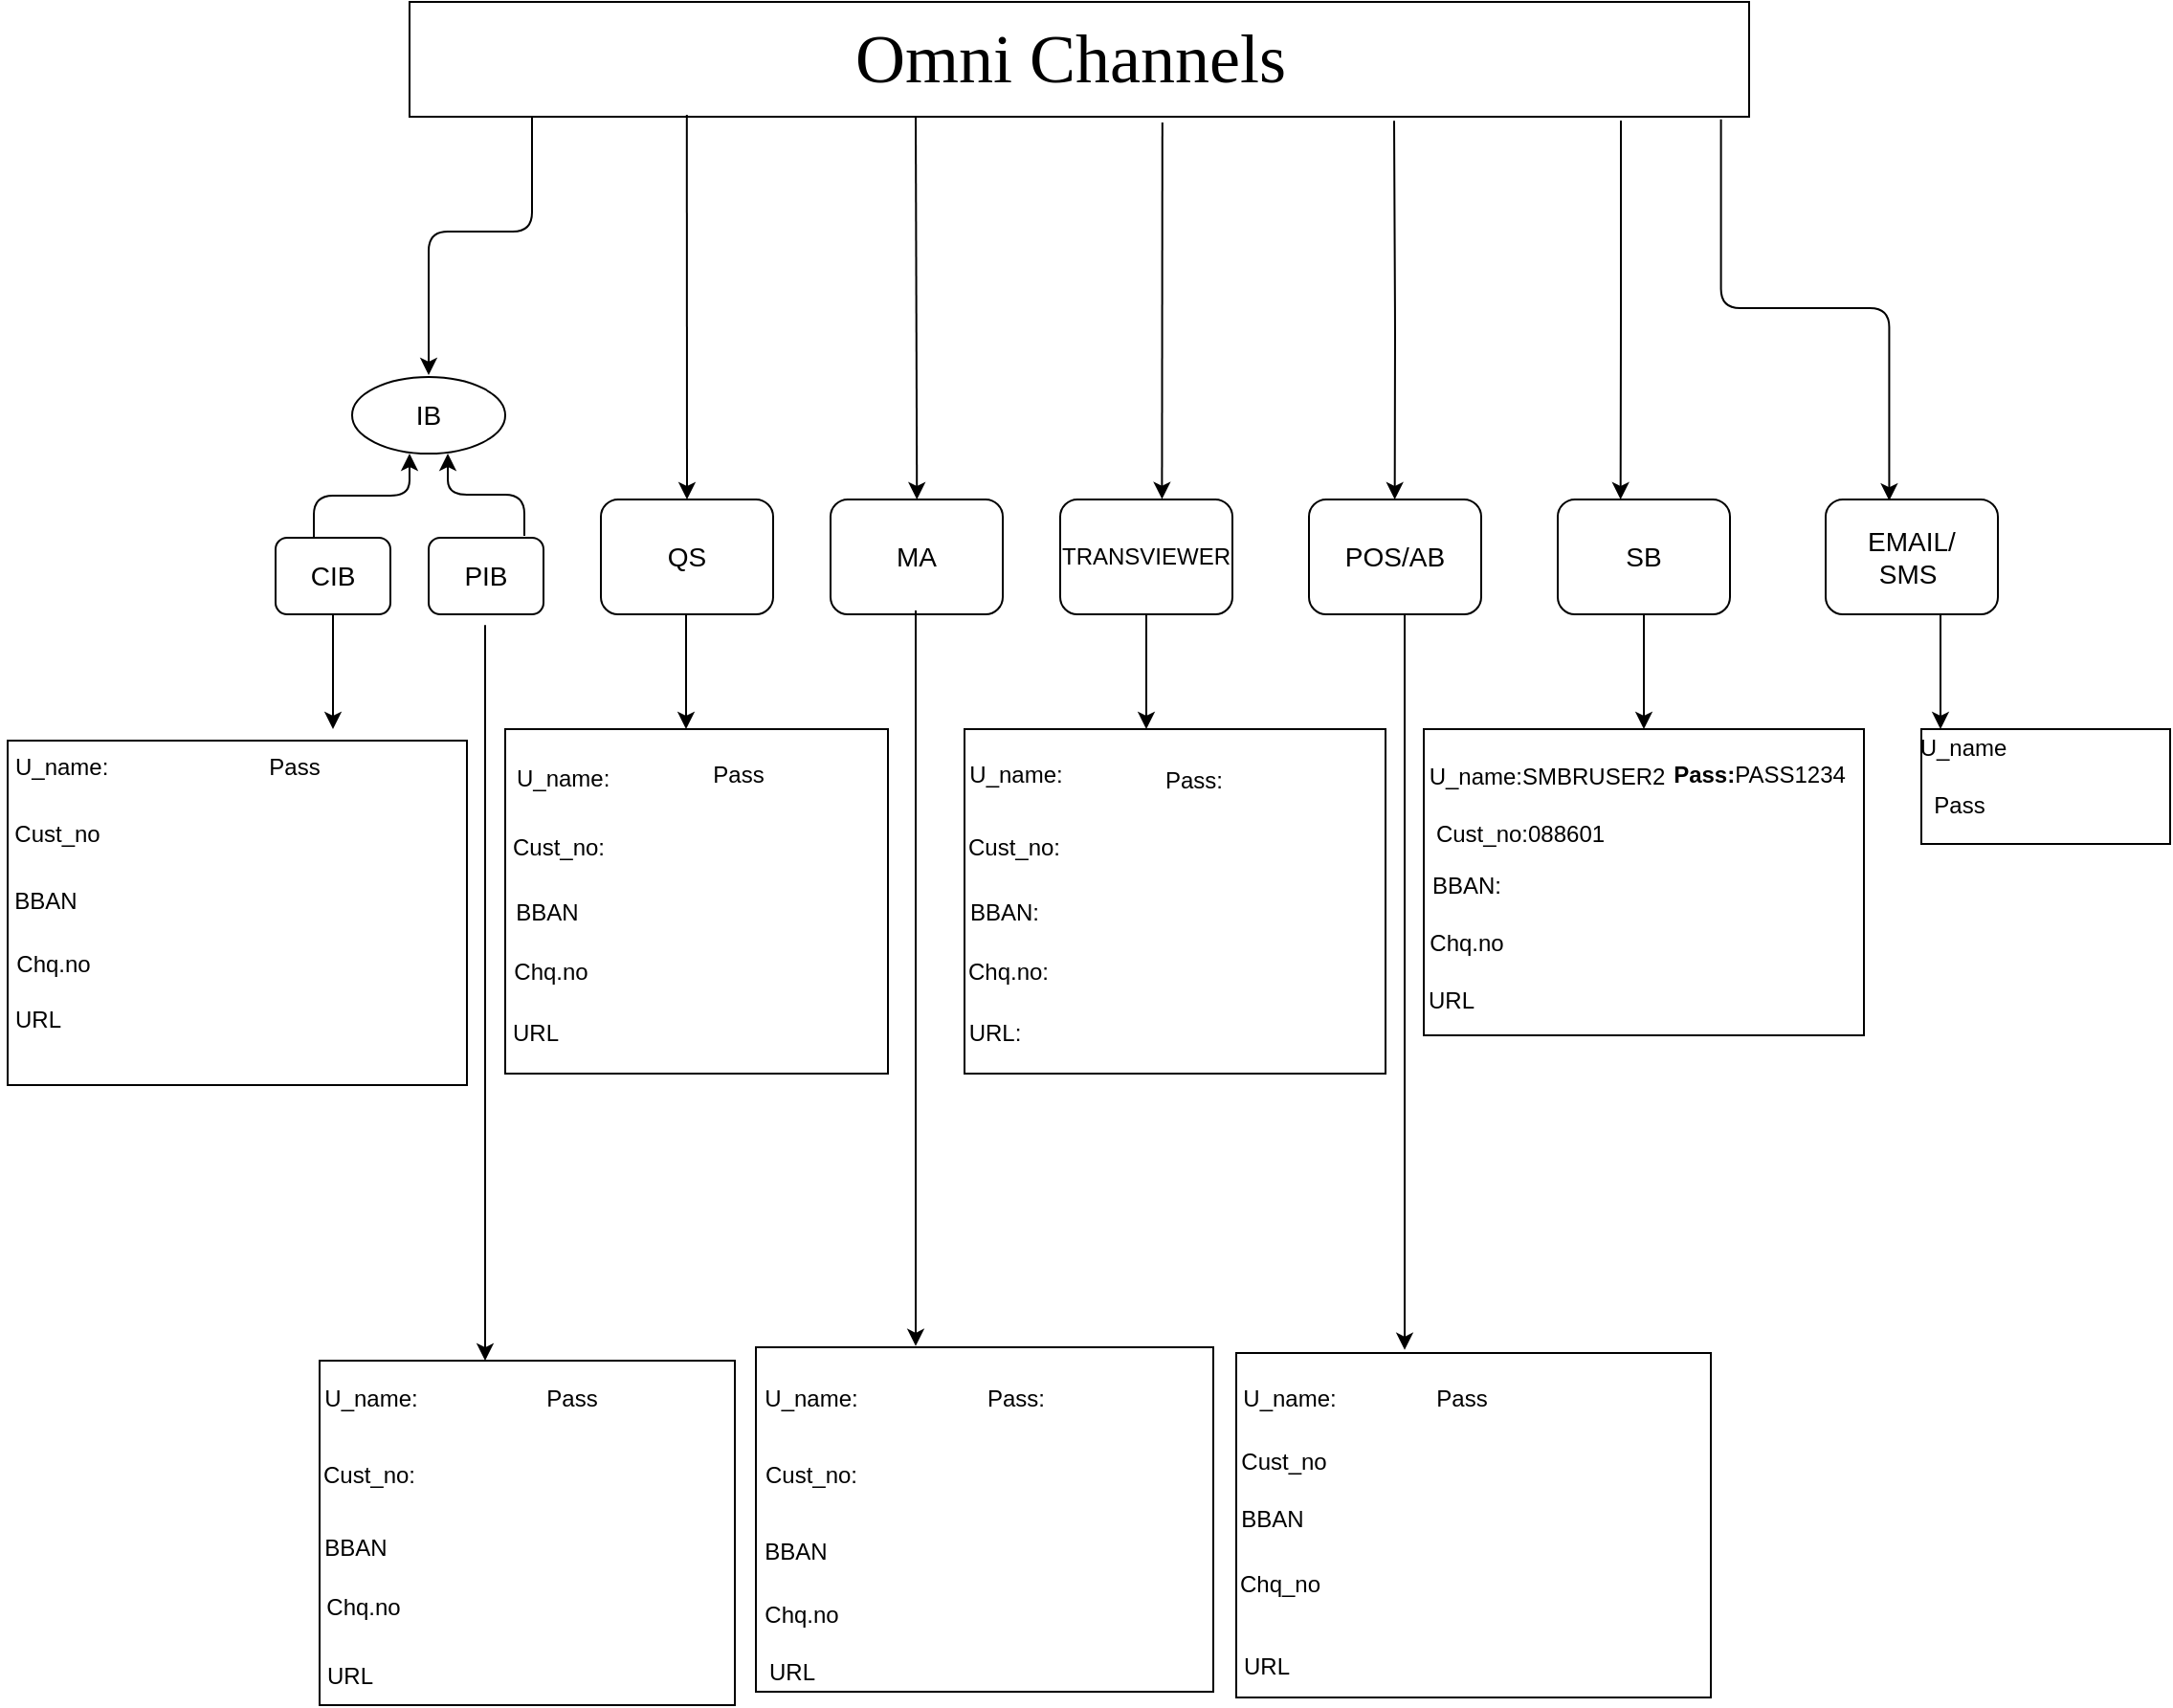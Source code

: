 <mxfile version="13.7.5" type="github">
  <diagram id="3zB3vqKJ1BA_8LtpK7zn" name="Page-1">
    <mxGraphModel dx="1888" dy="588" grid="1" gridSize="10" guides="1" tooltips="1" connect="1" arrows="1" fold="1" page="1" pageScale="1" pageWidth="850" pageHeight="1100" math="0" shadow="0">
      <root>
        <mxCell id="0" />
        <mxCell id="1" parent="0" />
        <mxCell id="Tkb9A3E0t6XMicSsRPGi-29" value="" style="edgeStyle=elbowEdgeStyle;elbow=vertical;endArrow=classic;html=1;entryX=0.369;entryY=0.01;entryDx=0;entryDy=0;entryPerimeter=0;exitX=0.979;exitY=1.023;exitDx=0;exitDy=0;exitPerimeter=0;" edge="1" parent="1" source="Tkb9A3E0t6XMicSsRPGi-15" target="Tkb9A3E0t6XMicSsRPGi-40">
          <mxGeometry width="50" height="50" relative="1" as="geometry">
            <mxPoint x="730" y="110" as="sourcePoint" />
            <mxPoint x="770" y="240" as="targetPoint" />
            <Array as="points">
              <mxPoint x="750" y="200" />
              <mxPoint x="740" y="160" />
            </Array>
          </mxGeometry>
        </mxCell>
        <mxCell id="Tkb9A3E0t6XMicSsRPGi-15" value="&lt;font style=&quot;font-size: 36px&quot; face=&quot;Times New Roman&quot;&gt;Omni Channels&amp;nbsp;&lt;/font&gt;" style="rounded=0;whiteSpace=wrap;html=1;" vertex="1" parent="1">
          <mxGeometry x="40" y="40" width="700" height="60" as="geometry" />
        </mxCell>
        <mxCell id="Tkb9A3E0t6XMicSsRPGi-21" value="" style="endArrow=classic;html=1;entryX=0.5;entryY=0;entryDx=0;entryDy=0;exitX=0.207;exitY=0.983;exitDx=0;exitDy=0;exitPerimeter=0;" edge="1" parent="1" source="Tkb9A3E0t6XMicSsRPGi-15" target="Tkb9A3E0t6XMicSsRPGi-43">
          <mxGeometry width="50" height="50" relative="1" as="geometry">
            <mxPoint x="320" y="102" as="sourcePoint" />
            <mxPoint x="318" y="280" as="targetPoint" />
          </mxGeometry>
        </mxCell>
        <mxCell id="Tkb9A3E0t6XMicSsRPGi-22" value="" style="endArrow=classic;html=1;exitX=0.434;exitY=1;exitDx=0;exitDy=0;exitPerimeter=0;entryX=0.5;entryY=0;entryDx=0;entryDy=0;" edge="1" parent="1">
          <mxGeometry width="50" height="50" relative="1" as="geometry">
            <mxPoint x="304.5" y="100" as="sourcePoint" />
            <mxPoint x="305.14" y="300" as="targetPoint" />
          </mxGeometry>
        </mxCell>
        <mxCell id="Tkb9A3E0t6XMicSsRPGi-23" value="" style="endArrow=classic;html=1;entryX=0.591;entryY=-0.003;entryDx=0;entryDy=0;entryPerimeter=0;exitX=0.562;exitY=1.05;exitDx=0;exitDy=0;exitPerimeter=0;" edge="1" parent="1" source="Tkb9A3E0t6XMicSsRPGi-15" target="Tkb9A3E0t6XMicSsRPGi-41">
          <mxGeometry width="50" height="50" relative="1" as="geometry">
            <mxPoint x="561" y="103" as="sourcePoint" />
            <mxPoint x="557" y="300" as="targetPoint" />
          </mxGeometry>
        </mxCell>
        <mxCell id="Tkb9A3E0t6XMicSsRPGi-24" value="" style="edgeStyle=elbowEdgeStyle;elbow=vertical;endArrow=classic;html=1;" edge="1" parent="1">
          <mxGeometry width="50" height="50" relative="1" as="geometry">
            <mxPoint x="104" y="100" as="sourcePoint" />
            <mxPoint x="50" y="235" as="targetPoint" />
            <Array as="points">
              <mxPoint x="85" y="160" />
            </Array>
          </mxGeometry>
        </mxCell>
        <mxCell id="Tkb9A3E0t6XMicSsRPGi-28" value="" style="endArrow=classic;html=1;entryX=0.687;entryY=-0.003;entryDx=0;entryDy=0;entryPerimeter=0;" edge="1" parent="1">
          <mxGeometry width="50" height="50" relative="1" as="geometry">
            <mxPoint x="673" y="102" as="sourcePoint" />
            <mxPoint x="672.83" y="300.0" as="targetPoint" />
            <Array as="points">
              <mxPoint x="673" y="210.18" />
            </Array>
          </mxGeometry>
        </mxCell>
        <mxCell id="Tkb9A3E0t6XMicSsRPGi-32" value="&lt;font style=&quot;font-size: 14px&quot;&gt;IB&lt;/font&gt;" style="ellipse;whiteSpace=wrap;html=1;" vertex="1" parent="1">
          <mxGeometry x="10" y="236" width="80" height="40" as="geometry" />
        </mxCell>
        <mxCell id="Tkb9A3E0t6XMicSsRPGi-34" value="" style="edgeStyle=elbowEdgeStyle;elbow=vertical;endArrow=classic;html=1;" edge="1" parent="1">
          <mxGeometry width="50" height="50" relative="1" as="geometry">
            <mxPoint x="-10" y="320" as="sourcePoint" />
            <mxPoint x="40" y="276" as="targetPoint" />
          </mxGeometry>
        </mxCell>
        <mxCell id="Tkb9A3E0t6XMicSsRPGi-35" value="" style="edgeStyle=elbowEdgeStyle;elbow=vertical;endArrow=classic;html=1;" edge="1" parent="1">
          <mxGeometry width="50" height="50" relative="1" as="geometry">
            <mxPoint x="100" y="319" as="sourcePoint" />
            <mxPoint x="60" y="276" as="targetPoint" />
          </mxGeometry>
        </mxCell>
        <mxCell id="Tkb9A3E0t6XMicSsRPGi-36" value="&lt;font style=&quot;font-size: 14px&quot;&gt;CIB&lt;/font&gt;" style="rounded=1;whiteSpace=wrap;html=1;" vertex="1" parent="1">
          <mxGeometry x="-30" y="320" width="60" height="40" as="geometry" />
        </mxCell>
        <mxCell id="Tkb9A3E0t6XMicSsRPGi-37" value="&lt;font style=&quot;font-size: 14px&quot;&gt;PIB&lt;/font&gt;" style="rounded=1;whiteSpace=wrap;html=1;" vertex="1" parent="1">
          <mxGeometry x="50" y="320" width="60" height="40" as="geometry" />
        </mxCell>
        <mxCell id="Tkb9A3E0t6XMicSsRPGi-39" value="&lt;font style=&quot;font-size: 14px&quot;&gt;SB&lt;/font&gt;" style="rounded=1;whiteSpace=wrap;html=1;" vertex="1" parent="1">
          <mxGeometry x="640" y="300" width="90" height="60" as="geometry" />
        </mxCell>
        <mxCell id="Tkb9A3E0t6XMicSsRPGi-40" value="&lt;font style=&quot;font-size: 14px&quot;&gt;EMAIL/&lt;br&gt;SMS&amp;nbsp;&lt;/font&gt;" style="rounded=1;whiteSpace=wrap;html=1;" vertex="1" parent="1">
          <mxGeometry x="780" y="300" width="90" height="60" as="geometry" />
        </mxCell>
        <mxCell id="Tkb9A3E0t6XMicSsRPGi-41" value="&lt;font style=&quot;font-size: 12px&quot;&gt;TRANSVIEWER&lt;/font&gt;" style="rounded=1;whiteSpace=wrap;html=1;" vertex="1" parent="1">
          <mxGeometry x="380" y="300" width="90" height="60" as="geometry" />
        </mxCell>
        <mxCell id="Tkb9A3E0t6XMicSsRPGi-42" value="&lt;font style=&quot;font-size: 14px&quot;&gt;MA&lt;/font&gt;" style="rounded=1;whiteSpace=wrap;html=1;" vertex="1" parent="1">
          <mxGeometry x="260" y="300" width="90" height="60" as="geometry" />
        </mxCell>
        <mxCell id="Tkb9A3E0t6XMicSsRPGi-43" value="&lt;font style=&quot;font-size: 14px&quot;&gt;QS&lt;/font&gt;" style="rounded=1;whiteSpace=wrap;html=1;" vertex="1" parent="1">
          <mxGeometry x="140" y="300" width="90" height="60" as="geometry" />
        </mxCell>
        <mxCell id="Tkb9A3E0t6XMicSsRPGi-47" value="&lt;font style=&quot;font-size: 14px&quot;&gt;POS/AB&lt;/font&gt;" style="rounded=1;whiteSpace=wrap;html=1;" vertex="1" parent="1">
          <mxGeometry x="510" y="300" width="90" height="60" as="geometry" />
        </mxCell>
        <mxCell id="Tkb9A3E0t6XMicSsRPGi-48" value="" style="endArrow=classic;html=1;entryX=0.687;entryY=-0.003;entryDx=0;entryDy=0;entryPerimeter=0;" edge="1" parent="1">
          <mxGeometry width="50" height="50" relative="1" as="geometry">
            <mxPoint x="554.5" y="102.18" as="sourcePoint" />
            <mxPoint x="554.83" y="300.0" as="targetPoint" />
            <Array as="points">
              <mxPoint x="555" y="210.18" />
            </Array>
          </mxGeometry>
        </mxCell>
        <mxCell id="Tkb9A3E0t6XMicSsRPGi-49" value="" style="endArrow=classic;html=1;exitX=0.5;exitY=1;exitDx=0;exitDy=0;" edge="1" parent="1" source="Tkb9A3E0t6XMicSsRPGi-39">
          <mxGeometry width="50" height="50" relative="1" as="geometry">
            <mxPoint x="690" y="370" as="sourcePoint" />
            <mxPoint x="685" y="420" as="targetPoint" />
          </mxGeometry>
        </mxCell>
        <mxCell id="Tkb9A3E0t6XMicSsRPGi-51" value="" style="rounded=0;whiteSpace=wrap;html=1;align=left;" vertex="1" parent="1">
          <mxGeometry x="570" y="420" width="230" height="160" as="geometry" />
        </mxCell>
        <mxCell id="Tkb9A3E0t6XMicSsRPGi-53" value="U_name:SMBRUSER2" style="text;html=1;align=center;verticalAlign=middle;resizable=0;points=[];autosize=1;" vertex="1" parent="1">
          <mxGeometry x="564" y="435" width="140" height="20" as="geometry" />
        </mxCell>
        <mxCell id="Tkb9A3E0t6XMicSsRPGi-55" value="Cust_no:088601" style="text;html=1;align=center;verticalAlign=middle;resizable=0;points=[];autosize=1;" vertex="1" parent="1">
          <mxGeometry x="570" y="465" width="100" height="20" as="geometry" />
        </mxCell>
        <mxCell id="Tkb9A3E0t6XMicSsRPGi-56" value="Pass:&lt;span style=&quot;font-weight: normal&quot;&gt;PASS1234&lt;/span&gt;" style="text;html=1;align=center;verticalAlign=middle;resizable=0;points=[];autosize=1;fontStyle=1" vertex="1" parent="1">
          <mxGeometry x="690" y="434" width="110" height="20" as="geometry" />
        </mxCell>
        <mxCell id="Tkb9A3E0t6XMicSsRPGi-58" value="Chq.no" style="text;html=1;align=center;verticalAlign=middle;resizable=0;points=[];autosize=1;" vertex="1" parent="1">
          <mxGeometry x="567" y="522" width="50" height="20" as="geometry" />
        </mxCell>
        <mxCell id="Tkb9A3E0t6XMicSsRPGi-59" value="BBAN:" style="text;html=1;align=center;verticalAlign=middle;resizable=0;points=[];autosize=1;" vertex="1" parent="1">
          <mxGeometry x="567" y="492" width="50" height="20" as="geometry" />
        </mxCell>
        <mxCell id="Tkb9A3E0t6XMicSsRPGi-61" value="URL" style="text;html=1;align=center;verticalAlign=middle;resizable=0;points=[];autosize=1;" vertex="1" parent="1">
          <mxGeometry x="564" y="552" width="40" height="20" as="geometry" />
        </mxCell>
        <mxCell id="Tkb9A3E0t6XMicSsRPGi-63" value="" style="endArrow=classic;html=1;" edge="1" parent="1">
          <mxGeometry width="50" height="50" relative="1" as="geometry">
            <mxPoint x="560" y="360" as="sourcePoint" />
            <mxPoint x="560" y="744.4" as="targetPoint" />
          </mxGeometry>
        </mxCell>
        <mxCell id="Tkb9A3E0t6XMicSsRPGi-64" value="" style="rounded=0;whiteSpace=wrap;html=1;align=left;" vertex="1" parent="1">
          <mxGeometry x="472" y="746" width="248" height="180" as="geometry" />
        </mxCell>
        <mxCell id="Tkb9A3E0t6XMicSsRPGi-65" value="" style="endArrow=classic;html=1;exitX=0.5;exitY=1;exitDx=0;exitDy=0;" edge="1" parent="1">
          <mxGeometry width="50" height="50" relative="1" as="geometry">
            <mxPoint x="425" y="360" as="sourcePoint" />
            <mxPoint x="425" y="420" as="targetPoint" />
          </mxGeometry>
        </mxCell>
        <mxCell id="Tkb9A3E0t6XMicSsRPGi-66" value="" style="rounded=0;whiteSpace=wrap;html=1;align=left;" vertex="1" parent="1">
          <mxGeometry x="330" y="420" width="220" height="180" as="geometry" />
        </mxCell>
        <mxCell id="Tkb9A3E0t6XMicSsRPGi-67" value="" style="endArrow=classic;html=1;" edge="1" parent="1">
          <mxGeometry width="50" height="50" relative="1" as="geometry">
            <mxPoint x="304.5" y="358" as="sourcePoint" />
            <mxPoint x="304.5" y="742.4" as="targetPoint" />
          </mxGeometry>
        </mxCell>
        <mxCell id="Tkb9A3E0t6XMicSsRPGi-68" value="" style="rounded=0;whiteSpace=wrap;html=1;align=left;" vertex="1" parent="1">
          <mxGeometry x="221" y="743" width="239" height="180" as="geometry" />
        </mxCell>
        <mxCell id="Tkb9A3E0t6XMicSsRPGi-69" value="" style="endArrow=classic;html=1;exitX=0.5;exitY=1;exitDx=0;exitDy=0;" edge="1" parent="1">
          <mxGeometry width="50" height="50" relative="1" as="geometry">
            <mxPoint x="184.5" y="360" as="sourcePoint" />
            <mxPoint x="184.5" y="420" as="targetPoint" />
          </mxGeometry>
        </mxCell>
        <mxCell id="Tkb9A3E0t6XMicSsRPGi-70" value="&lt;span style=&quot;color: rgba(0 , 0 , 0 , 0) ; font-family: monospace ; font-size: 0px&quot;&gt;%3CmxGraphModel%3E%3Croot%3E%3CmxCell%20id%3D%220%22%2F%3E%3CmxCell%20id%3D%221%22%20parent%3D%220%22%2F%3E%3CmxCell%20id%3D%222%22%20value%3D%22Cust_no%3A%22%20style%3D%22text%3Bhtml%3D1%3BstrokeColor%3Dnone%3BfillColor%3Dnone%3Balign%3Dcenter%3BverticalAlign%3Dmiddle%3BwhiteSpace%3Dwrap%3Brounded%3D0%3B%22%20vertex%3D%221%22%20parent%3D%221%22%3E%3CmxGeometry%20x%3D%22336%22%20y%3D%22472%22%20width%3D%2240%22%20height%3D%2220%22%20as%3D%22geometry%22%2F%3E%3C%2FmxCell%3E%3C%2Froot%3E%3C%2FmxGraphModel%3E&lt;/span&gt;&lt;span style=&quot;color: rgba(0 , 0 , 0 , 0) ; font-family: monospace ; font-size: 0px&quot;&gt;%3CmxGraphModel%3E%3Croot%3E%3CmxCell%20id%3D%220%22%2F%3E%3CmxCell%20id%3D%221%22%20parent%3D%220%22%2F%3E%3CmxCell%20id%3D%222%22%20value%3D%22Cust_no%3A%22%20style%3D%22text%3Bhtml%3D1%3BstrokeColor%3Dnone%3BfillColor%3Dnone%3Balign%3Dcenter%3BverticalAlign%3Dmiddle%3BwhiteSpace%3Dwrap%3Brounded%3D0%3B%22%20vertex%3D%221%22%20parent%3D%221%22%3E%3CmxGeometry%20x%3D%22336%22%20y%3D%22472%22%20width%3D%2240%22%20height%3D%2220%22%20as%3D%22geometry%22%2F%3E%3C%2FmxCell%3E%3C%2Froot%3E%3C%2FmxGraphModel%3E&lt;/span&gt;" style="rounded=0;whiteSpace=wrap;html=1;align=left;" vertex="1" parent="1">
          <mxGeometry x="90" y="420" width="200" height="180" as="geometry" />
        </mxCell>
        <mxCell id="Tkb9A3E0t6XMicSsRPGi-71" value="" style="endArrow=classic;html=1;" edge="1" parent="1">
          <mxGeometry width="50" height="50" relative="1" as="geometry">
            <mxPoint x="79.5" y="365.6" as="sourcePoint" />
            <mxPoint x="79.5" y="750.0" as="targetPoint" />
          </mxGeometry>
        </mxCell>
        <mxCell id="Tkb9A3E0t6XMicSsRPGi-72" value="" style="rounded=0;whiteSpace=wrap;html=1;align=left;" vertex="1" parent="1">
          <mxGeometry x="-7" y="750" width="217" height="180" as="geometry" />
        </mxCell>
        <mxCell id="Tkb9A3E0t6XMicSsRPGi-73" value="" style="endArrow=classic;html=1;exitX=0.5;exitY=1;exitDx=0;exitDy=0;" edge="1" parent="1">
          <mxGeometry width="50" height="50" relative="1" as="geometry">
            <mxPoint y="360" as="sourcePoint" />
            <mxPoint y="420" as="targetPoint" />
          </mxGeometry>
        </mxCell>
        <mxCell id="Tkb9A3E0t6XMicSsRPGi-74" value="" style="rounded=0;whiteSpace=wrap;html=1;align=left;" vertex="1" parent="1">
          <mxGeometry x="-170" y="426" width="240" height="180" as="geometry" />
        </mxCell>
        <mxCell id="Tkb9A3E0t6XMicSsRPGi-75" value="" style="endArrow=classic;html=1;exitX=0.5;exitY=1;exitDx=0;exitDy=0;" edge="1" parent="1">
          <mxGeometry width="50" height="50" relative="1" as="geometry">
            <mxPoint x="840" y="360" as="sourcePoint" />
            <mxPoint x="840" y="420" as="targetPoint" />
          </mxGeometry>
        </mxCell>
        <mxCell id="Tkb9A3E0t6XMicSsRPGi-76" value="" style="rounded=0;whiteSpace=wrap;html=1;align=left;" vertex="1" parent="1">
          <mxGeometry x="830" y="420" width="130" height="60" as="geometry" />
        </mxCell>
        <mxCell id="Tkb9A3E0t6XMicSsRPGi-79" value="U_name:" style="text;html=1;strokeColor=none;fillColor=none;align=center;verticalAlign=middle;whiteSpace=wrap;rounded=0;" vertex="1" parent="1">
          <mxGeometry x="337" y="434" width="40" height="20" as="geometry" />
        </mxCell>
        <mxCell id="Tkb9A3E0t6XMicSsRPGi-80" value="Cust_no:" style="text;html=1;strokeColor=none;fillColor=none;align=center;verticalAlign=middle;whiteSpace=wrap;rounded=0;" vertex="1" parent="1">
          <mxGeometry x="336" y="472" width="40" height="20" as="geometry" />
        </mxCell>
        <mxCell id="Tkb9A3E0t6XMicSsRPGi-81" value="BBAN:" style="text;html=1;strokeColor=none;fillColor=none;align=center;verticalAlign=middle;whiteSpace=wrap;rounded=0;" vertex="1" parent="1">
          <mxGeometry x="331" y="506" width="40" height="20" as="geometry" />
        </mxCell>
        <mxCell id="Tkb9A3E0t6XMicSsRPGi-82" value="Chq.no:" style="text;html=1;strokeColor=none;fillColor=none;align=center;verticalAlign=middle;whiteSpace=wrap;rounded=0;" vertex="1" parent="1">
          <mxGeometry x="333" y="537" width="40" height="20" as="geometry" />
        </mxCell>
        <mxCell id="Tkb9A3E0t6XMicSsRPGi-83" value="Pass:" style="text;html=1;strokeColor=none;fillColor=none;align=center;verticalAlign=middle;whiteSpace=wrap;rounded=0;" vertex="1" parent="1">
          <mxGeometry x="430" y="437" width="40" height="20" as="geometry" />
        </mxCell>
        <mxCell id="Tkb9A3E0t6XMicSsRPGi-84" value="URL:" style="text;html=1;strokeColor=none;fillColor=none;align=center;verticalAlign=middle;whiteSpace=wrap;rounded=0;" vertex="1" parent="1">
          <mxGeometry x="326" y="569" width="40" height="20" as="geometry" />
        </mxCell>
        <mxCell id="Tkb9A3E0t6XMicSsRPGi-86" value="U_name:&amp;nbsp;" style="text;html=1;strokeColor=none;fillColor=none;align=center;verticalAlign=middle;whiteSpace=wrap;rounded=0;" vertex="1" parent="1">
          <mxGeometry x="102" y="436" width="40" height="20" as="geometry" />
        </mxCell>
        <mxCell id="Tkb9A3E0t6XMicSsRPGi-87" value="Cust_no:" style="text;html=1;strokeColor=none;fillColor=none;align=center;verticalAlign=middle;whiteSpace=wrap;rounded=0;" vertex="1" parent="1">
          <mxGeometry x="98" y="472" width="40" height="20" as="geometry" />
        </mxCell>
        <mxCell id="Tkb9A3E0t6XMicSsRPGi-88" value="Pass" style="text;html=1;strokeColor=none;fillColor=none;align=center;verticalAlign=middle;whiteSpace=wrap;rounded=0;" vertex="1" parent="1">
          <mxGeometry x="192" y="434" width="40" height="20" as="geometry" />
        </mxCell>
        <mxCell id="Tkb9A3E0t6XMicSsRPGi-89" value="BBAN" style="text;html=1;strokeColor=none;fillColor=none;align=center;verticalAlign=middle;whiteSpace=wrap;rounded=0;" vertex="1" parent="1">
          <mxGeometry x="92" y="506" width="40" height="20" as="geometry" />
        </mxCell>
        <mxCell id="Tkb9A3E0t6XMicSsRPGi-92" value="Chq.no" style="text;html=1;strokeColor=none;fillColor=none;align=center;verticalAlign=middle;whiteSpace=wrap;rounded=0;" vertex="1" parent="1">
          <mxGeometry x="94" y="537" width="40" height="20" as="geometry" />
        </mxCell>
        <mxCell id="Tkb9A3E0t6XMicSsRPGi-93" value="URL" style="text;html=1;strokeColor=none;fillColor=none;align=center;verticalAlign=middle;whiteSpace=wrap;rounded=0;" vertex="1" parent="1">
          <mxGeometry x="86" y="569" width="40" height="20" as="geometry" />
        </mxCell>
        <mxCell id="Tkb9A3E0t6XMicSsRPGi-95" value="Chq.no" style="text;html=1;strokeColor=none;fillColor=none;align=center;verticalAlign=middle;whiteSpace=wrap;rounded=0;" vertex="1" parent="1">
          <mxGeometry x="-166" y="531" width="40" height="23" as="geometry" />
        </mxCell>
        <mxCell id="Tkb9A3E0t6XMicSsRPGi-96" value="U_name" style="text;html=1;strokeColor=none;fillColor=none;align=center;verticalAlign=middle;whiteSpace=wrap;rounded=0;" vertex="1" parent="1">
          <mxGeometry x="830" y="420" width="44" height="20" as="geometry" />
        </mxCell>
        <mxCell id="Tkb9A3E0t6XMicSsRPGi-97" value="Pass" style="text;html=1;strokeColor=none;fillColor=none;align=center;verticalAlign=middle;whiteSpace=wrap;rounded=0;" vertex="1" parent="1">
          <mxGeometry x="830" y="450" width="40" height="20" as="geometry" />
        </mxCell>
        <mxCell id="Tkb9A3E0t6XMicSsRPGi-98" value="U_name:&amp;nbsp;" style="text;html=1;strokeColor=none;fillColor=none;align=center;verticalAlign=middle;whiteSpace=wrap;rounded=0;" vertex="1" parent="1">
          <mxGeometry x="-160" y="430" width="40" height="20" as="geometry" />
        </mxCell>
        <mxCell id="Tkb9A3E0t6XMicSsRPGi-99" value="Cust_no" style="text;html=1;strokeColor=none;fillColor=none;align=center;verticalAlign=middle;whiteSpace=wrap;rounded=0;" vertex="1" parent="1">
          <mxGeometry x="-164" y="465" width="40" height="20" as="geometry" />
        </mxCell>
        <mxCell id="Tkb9A3E0t6XMicSsRPGi-100" value="Pass" style="text;html=1;strokeColor=none;fillColor=none;align=center;verticalAlign=middle;whiteSpace=wrap;rounded=0;" vertex="1" parent="1">
          <mxGeometry x="-40" y="430" width="40" height="20" as="geometry" />
        </mxCell>
        <mxCell id="Tkb9A3E0t6XMicSsRPGi-101" value="BBAN" style="text;html=1;strokeColor=none;fillColor=none;align=center;verticalAlign=middle;whiteSpace=wrap;rounded=0;" vertex="1" parent="1">
          <mxGeometry x="-170" y="500" width="40" height="20" as="geometry" />
        </mxCell>
        <mxCell id="Tkb9A3E0t6XMicSsRPGi-102" value="URL" style="text;html=1;strokeColor=none;fillColor=none;align=center;verticalAlign=middle;whiteSpace=wrap;rounded=0;" vertex="1" parent="1">
          <mxGeometry x="-174" y="562" width="40" height="20" as="geometry" />
        </mxCell>
        <mxCell id="Tkb9A3E0t6XMicSsRPGi-103" value="U_name:" style="text;html=1;strokeColor=none;fillColor=none;align=center;verticalAlign=middle;whiteSpace=wrap;rounded=0;" vertex="1" parent="1">
          <mxGeometry y="760" width="40" height="20" as="geometry" />
        </mxCell>
        <mxCell id="Tkb9A3E0t6XMicSsRPGi-104" value="Pass" style="text;html=1;strokeColor=none;fillColor=none;align=center;verticalAlign=middle;whiteSpace=wrap;rounded=0;" vertex="1" parent="1">
          <mxGeometry x="105" y="760" width="40" height="20" as="geometry" />
        </mxCell>
        <mxCell id="Tkb9A3E0t6XMicSsRPGi-105" value="Cust_no:" style="text;html=1;strokeColor=none;fillColor=none;align=center;verticalAlign=middle;whiteSpace=wrap;rounded=0;" vertex="1" parent="1">
          <mxGeometry x="-1" y="800" width="40" height="20" as="geometry" />
        </mxCell>
        <mxCell id="Tkb9A3E0t6XMicSsRPGi-106" value="BBAN" style="text;html=1;strokeColor=none;fillColor=none;align=center;verticalAlign=middle;whiteSpace=wrap;rounded=0;" vertex="1" parent="1">
          <mxGeometry x="-8" y="838" width="40" height="20" as="geometry" />
        </mxCell>
        <mxCell id="Tkb9A3E0t6XMicSsRPGi-107" value="Chq.no" style="text;html=1;strokeColor=none;fillColor=none;align=center;verticalAlign=middle;whiteSpace=wrap;rounded=0;" vertex="1" parent="1">
          <mxGeometry x="-4" y="869" width="40" height="20" as="geometry" />
        </mxCell>
        <mxCell id="Tkb9A3E0t6XMicSsRPGi-110" value="URL" style="text;html=1;strokeColor=none;fillColor=none;align=center;verticalAlign=middle;whiteSpace=wrap;rounded=0;" vertex="1" parent="1">
          <mxGeometry x="-11" y="905" width="40" height="20" as="geometry" />
        </mxCell>
        <mxCell id="Tkb9A3E0t6XMicSsRPGi-111" value="U_name:" style="text;html=1;strokeColor=none;fillColor=none;align=center;verticalAlign=middle;whiteSpace=wrap;rounded=0;" vertex="1" parent="1">
          <mxGeometry x="230" y="760" width="40" height="20" as="geometry" />
        </mxCell>
        <mxCell id="Tkb9A3E0t6XMicSsRPGi-112" value="Pass:" style="text;html=1;strokeColor=none;fillColor=none;align=center;verticalAlign=middle;whiteSpace=wrap;rounded=0;" vertex="1" parent="1">
          <mxGeometry x="337" y="760" width="40" height="20" as="geometry" />
        </mxCell>
        <mxCell id="Tkb9A3E0t6XMicSsRPGi-113" value="Cust_no:" style="text;html=1;strokeColor=none;fillColor=none;align=center;verticalAlign=middle;whiteSpace=wrap;rounded=0;" vertex="1" parent="1">
          <mxGeometry x="230" y="800" width="40" height="20" as="geometry" />
        </mxCell>
        <mxCell id="Tkb9A3E0t6XMicSsRPGi-114" value="BBAN" style="text;html=1;strokeColor=none;fillColor=none;align=center;verticalAlign=middle;whiteSpace=wrap;rounded=0;" vertex="1" parent="1">
          <mxGeometry x="222" y="840" width="40" height="20" as="geometry" />
        </mxCell>
        <mxCell id="Tkb9A3E0t6XMicSsRPGi-115" value="Chq.no" style="text;html=1;strokeColor=none;fillColor=none;align=center;verticalAlign=middle;whiteSpace=wrap;rounded=0;" vertex="1" parent="1">
          <mxGeometry x="225" y="873" width="40" height="20" as="geometry" />
        </mxCell>
        <mxCell id="Tkb9A3E0t6XMicSsRPGi-116" value="URL" style="text;html=1;strokeColor=none;fillColor=none;align=center;verticalAlign=middle;whiteSpace=wrap;rounded=0;" vertex="1" parent="1">
          <mxGeometry x="220" y="903" width="40" height="20" as="geometry" />
        </mxCell>
        <mxCell id="Tkb9A3E0t6XMicSsRPGi-117" value="U_name:" style="text;html=1;strokeColor=none;fillColor=none;align=center;verticalAlign=middle;whiteSpace=wrap;rounded=0;" vertex="1" parent="1">
          <mxGeometry x="480" y="760" width="40" height="20" as="geometry" />
        </mxCell>
        <mxCell id="Tkb9A3E0t6XMicSsRPGi-118" value="Pass" style="text;html=1;strokeColor=none;fillColor=none;align=center;verticalAlign=middle;whiteSpace=wrap;rounded=0;" vertex="1" parent="1">
          <mxGeometry x="570" y="760" width="40" height="20" as="geometry" />
        </mxCell>
        <mxCell id="Tkb9A3E0t6XMicSsRPGi-119" value="Cust_no" style="text;html=1;strokeColor=none;fillColor=none;align=center;verticalAlign=middle;whiteSpace=wrap;rounded=0;" vertex="1" parent="1">
          <mxGeometry x="477" y="793" width="40" height="20" as="geometry" />
        </mxCell>
        <mxCell id="Tkb9A3E0t6XMicSsRPGi-120" value="BBAN" style="text;html=1;strokeColor=none;fillColor=none;align=center;verticalAlign=middle;whiteSpace=wrap;rounded=0;" vertex="1" parent="1">
          <mxGeometry x="471" y="823" width="40" height="20" as="geometry" />
        </mxCell>
        <mxCell id="Tkb9A3E0t6XMicSsRPGi-121" value="Chq_no" style="text;html=1;strokeColor=none;fillColor=none;align=center;verticalAlign=middle;whiteSpace=wrap;rounded=0;" vertex="1" parent="1">
          <mxGeometry x="475" y="857" width="40" height="20" as="geometry" />
        </mxCell>
        <mxCell id="Tkb9A3E0t6XMicSsRPGi-122" value="URL" style="text;html=1;strokeColor=none;fillColor=none;align=center;verticalAlign=middle;whiteSpace=wrap;rounded=0;" vertex="1" parent="1">
          <mxGeometry x="468" y="900" width="40" height="20" as="geometry" />
        </mxCell>
      </root>
    </mxGraphModel>
  </diagram>
</mxfile>
